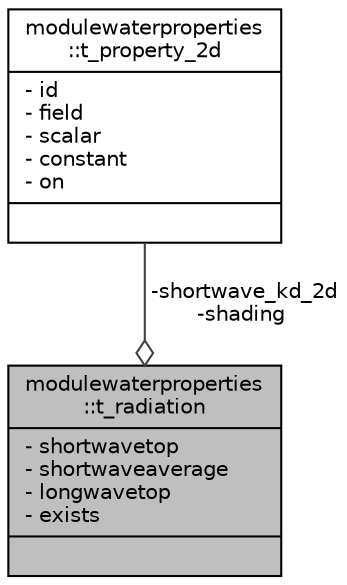digraph "modulewaterproperties::t_radiation"
{
 // LATEX_PDF_SIZE
  edge [fontname="Helvetica",fontsize="10",labelfontname="Helvetica",labelfontsize="10"];
  node [fontname="Helvetica",fontsize="10",shape=record];
  Node1 [label="{modulewaterproperties\l::t_radiation\n|- shortwavetop\l- shortwaveaverage\l- longwavetop\l- exists\l|}",height=0.2,width=0.4,color="black", fillcolor="grey75", style="filled", fontcolor="black",tooltip=" "];
  Node2 -> Node1 [color="grey25",fontsize="10",style="solid",label=" -shortwave_kd_2d\n-shading" ,arrowhead="odiamond",fontname="Helvetica"];
  Node2 [label="{modulewaterproperties\l::t_property_2d\n|- id\l- field\l- scalar\l- constant\l- on\l|}",height=0.2,width=0.4,color="black", fillcolor="white", style="filled",URL="$structmodulewaterproperties_1_1t__property__2d.html",tooltip=" "];
}

